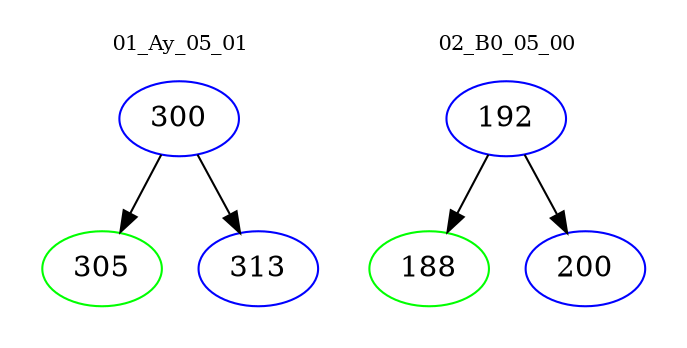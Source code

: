 digraph{
subgraph cluster_0 {
color = white
label = "01_Ay_05_01";
fontsize=10;
T0_300 [label="300", color="blue"]
T0_300 -> T0_305 [color="black"]
T0_305 [label="305", color="green"]
T0_300 -> T0_313 [color="black"]
T0_313 [label="313", color="blue"]
}
subgraph cluster_1 {
color = white
label = "02_B0_05_00";
fontsize=10;
T1_192 [label="192", color="blue"]
T1_192 -> T1_188 [color="black"]
T1_188 [label="188", color="green"]
T1_192 -> T1_200 [color="black"]
T1_200 [label="200", color="blue"]
}
}
